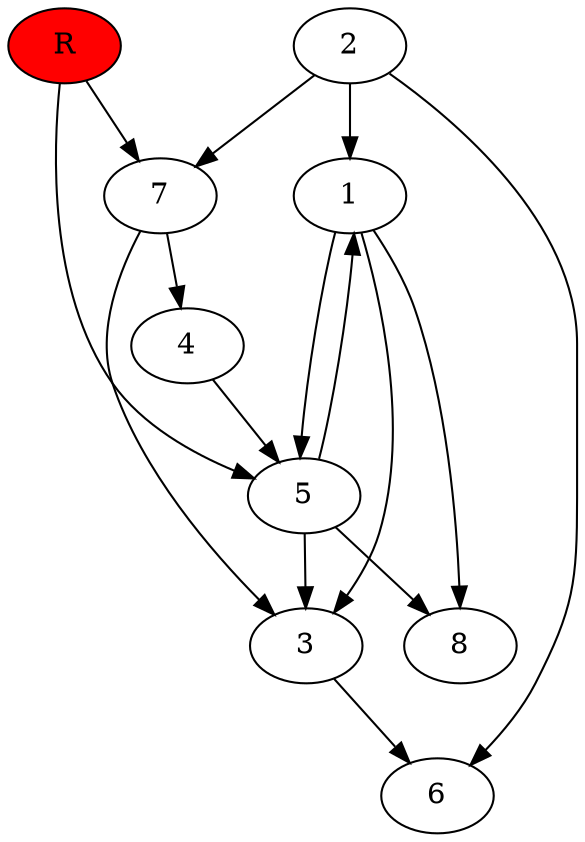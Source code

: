 digraph prb14809 {
	1
	2
	3
	4
	5
	6
	7
	8
	R [fillcolor="#ff0000" style=filled]
	1 -> 3
	1 -> 5
	1 -> 8
	2 -> 1
	2 -> 6
	2 -> 7
	3 -> 6
	4 -> 5
	5 -> 1
	5 -> 3
	5 -> 8
	7 -> 3
	7 -> 4
	R -> 5
	R -> 7
}
